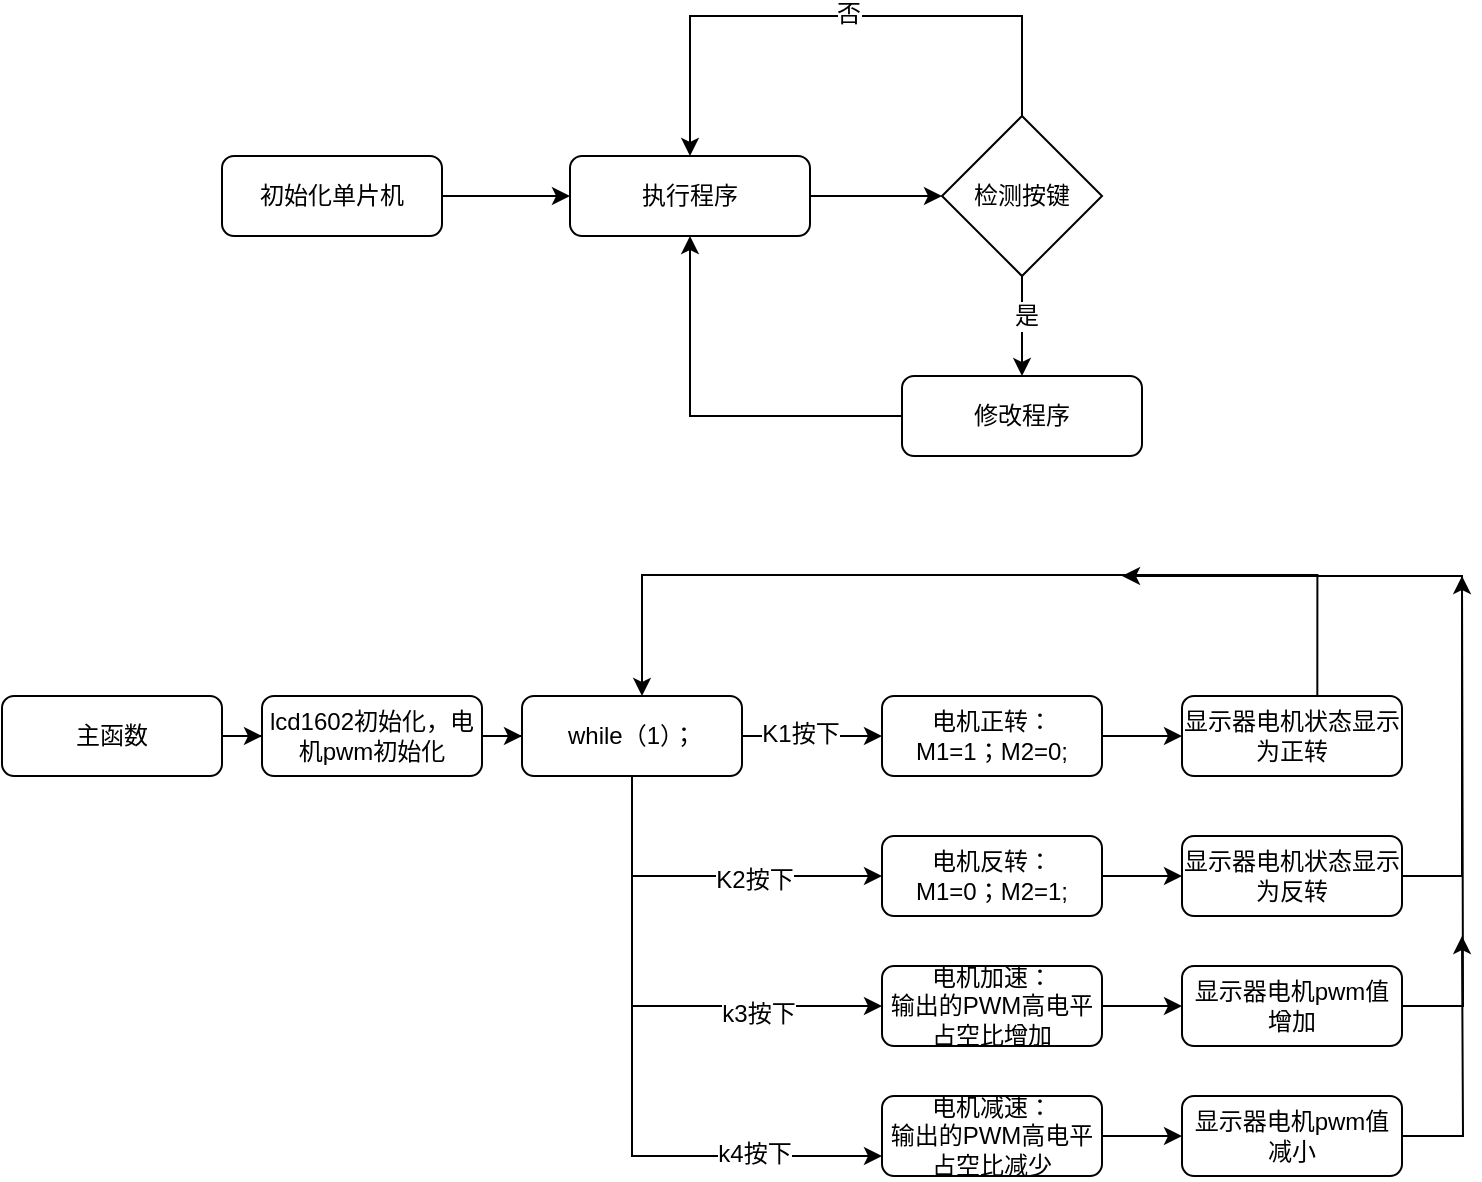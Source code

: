 <mxfile version="22.1.7" type="github">
  <diagram id="C5RBs43oDa-KdzZeNtuy" name="Page-1">
    <mxGraphModel dx="1068" dy="485" grid="1" gridSize="10" guides="1" tooltips="1" connect="1" arrows="1" fold="1" page="1" pageScale="1" pageWidth="827" pageHeight="1169" math="0" shadow="0">
      <root>
        <mxCell id="WIyWlLk6GJQsqaUBKTNV-0" />
        <mxCell id="WIyWlLk6GJQsqaUBKTNV-1" parent="WIyWlLk6GJQsqaUBKTNV-0" />
        <mxCell id="c--17YrX7enodXzAXU3D-16" value="" style="edgeStyle=orthogonalEdgeStyle;rounded=0;orthogonalLoop=1;jettySize=auto;html=1;" edge="1" parent="WIyWlLk6GJQsqaUBKTNV-1" source="WIyWlLk6GJQsqaUBKTNV-3" target="c--17YrX7enodXzAXU3D-15">
          <mxGeometry relative="1" as="geometry" />
        </mxCell>
        <mxCell id="WIyWlLk6GJQsqaUBKTNV-3" value="初始化单片机" style="rounded=1;whiteSpace=wrap;html=1;fontSize=12;glass=0;strokeWidth=1;shadow=0;" parent="WIyWlLk6GJQsqaUBKTNV-1" vertex="1">
          <mxGeometry x="130" y="180" width="110" height="40" as="geometry" />
        </mxCell>
        <mxCell id="c--17YrX7enodXzAXU3D-30" value="" style="edgeStyle=orthogonalEdgeStyle;rounded=0;orthogonalLoop=1;jettySize=auto;html=1;fontFamily=Helvetica;fontSize=12;fontColor=default;" edge="1" parent="WIyWlLk6GJQsqaUBKTNV-1" source="c--17YrX7enodXzAXU3D-12" target="c--17YrX7enodXzAXU3D-22">
          <mxGeometry relative="1" as="geometry" />
        </mxCell>
        <mxCell id="c--17YrX7enodXzAXU3D-31" value="是" style="edgeLabel;html=1;align=center;verticalAlign=middle;resizable=0;points=[];fontSize=12;fontFamily=Helvetica;fontColor=default;" vertex="1" connectable="0" parent="c--17YrX7enodXzAXU3D-30">
          <mxGeometry x="-0.196" y="2" relative="1" as="geometry">
            <mxPoint as="offset" />
          </mxGeometry>
        </mxCell>
        <mxCell id="c--17YrX7enodXzAXU3D-38" style="edgeStyle=orthogonalEdgeStyle;rounded=0;orthogonalLoop=1;jettySize=auto;html=1;entryX=0.5;entryY=0;entryDx=0;entryDy=0;fontFamily=Helvetica;fontSize=12;fontColor=default;" edge="1" parent="WIyWlLk6GJQsqaUBKTNV-1" source="c--17YrX7enodXzAXU3D-12" target="c--17YrX7enodXzAXU3D-15">
          <mxGeometry relative="1" as="geometry">
            <Array as="points">
              <mxPoint x="530" y="110" />
              <mxPoint x="364" y="110" />
            </Array>
          </mxGeometry>
        </mxCell>
        <mxCell id="c--17YrX7enodXzAXU3D-39" value="否" style="edgeLabel;html=1;align=center;verticalAlign=middle;resizable=0;points=[];fontSize=12;fontFamily=Helvetica;fontColor=default;" vertex="1" connectable="0" parent="c--17YrX7enodXzAXU3D-38">
          <mxGeometry x="-0.038" y="-1" relative="1" as="geometry">
            <mxPoint as="offset" />
          </mxGeometry>
        </mxCell>
        <mxCell id="c--17YrX7enodXzAXU3D-12" value="检测按键" style="rhombus;whiteSpace=wrap;html=1;" vertex="1" parent="WIyWlLk6GJQsqaUBKTNV-1">
          <mxGeometry x="490" y="160" width="80" height="80" as="geometry" />
        </mxCell>
        <mxCell id="c--17YrX7enodXzAXU3D-19" value="" style="edgeStyle=orthogonalEdgeStyle;rounded=0;orthogonalLoop=1;jettySize=auto;html=1;" edge="1" parent="WIyWlLk6GJQsqaUBKTNV-1" source="c--17YrX7enodXzAXU3D-15" target="c--17YrX7enodXzAXU3D-12">
          <mxGeometry relative="1" as="geometry" />
        </mxCell>
        <mxCell id="c--17YrX7enodXzAXU3D-15" value="执行程序" style="rounded=1;whiteSpace=wrap;html=1;fontSize=12;glass=0;strokeWidth=1;shadow=0;" vertex="1" parent="WIyWlLk6GJQsqaUBKTNV-1">
          <mxGeometry x="304" y="180" width="120" height="40" as="geometry" />
        </mxCell>
        <mxCell id="c--17YrX7enodXzAXU3D-36" style="edgeStyle=orthogonalEdgeStyle;rounded=0;orthogonalLoop=1;jettySize=auto;html=1;entryX=0.5;entryY=1;entryDx=0;entryDy=0;fontFamily=Helvetica;fontSize=12;fontColor=default;" edge="1" parent="WIyWlLk6GJQsqaUBKTNV-1" source="c--17YrX7enodXzAXU3D-22" target="c--17YrX7enodXzAXU3D-15">
          <mxGeometry relative="1" as="geometry" />
        </mxCell>
        <mxCell id="c--17YrX7enodXzAXU3D-22" value="修改程序" style="rounded=1;whiteSpace=wrap;html=1;fontSize=12;glass=0;strokeWidth=1;shadow=0;" vertex="1" parent="WIyWlLk6GJQsqaUBKTNV-1">
          <mxGeometry x="470" y="290" width="120" height="40" as="geometry" />
        </mxCell>
        <mxCell id="c--17YrX7enodXzAXU3D-42" value="" style="edgeStyle=orthogonalEdgeStyle;rounded=0;orthogonalLoop=1;jettySize=auto;html=1;fontFamily=Helvetica;fontSize=12;fontColor=default;" edge="1" parent="WIyWlLk6GJQsqaUBKTNV-1" source="c--17YrX7enodXzAXU3D-40" target="c--17YrX7enodXzAXU3D-41">
          <mxGeometry relative="1" as="geometry" />
        </mxCell>
        <mxCell id="c--17YrX7enodXzAXU3D-40" value="主函数" style="rounded=1;whiteSpace=wrap;html=1;fontSize=12;glass=0;strokeWidth=1;shadow=0;" vertex="1" parent="WIyWlLk6GJQsqaUBKTNV-1">
          <mxGeometry x="20" y="450" width="110" height="40" as="geometry" />
        </mxCell>
        <mxCell id="c--17YrX7enodXzAXU3D-44" value="" style="edgeStyle=orthogonalEdgeStyle;rounded=0;orthogonalLoop=1;jettySize=auto;html=1;fontFamily=Helvetica;fontSize=12;fontColor=default;" edge="1" parent="WIyWlLk6GJQsqaUBKTNV-1" source="c--17YrX7enodXzAXU3D-41" target="c--17YrX7enodXzAXU3D-43">
          <mxGeometry relative="1" as="geometry" />
        </mxCell>
        <mxCell id="c--17YrX7enodXzAXU3D-41" value="lcd1602初始化，电机pwm初始化" style="rounded=1;whiteSpace=wrap;html=1;fontSize=12;glass=0;strokeWidth=1;shadow=0;" vertex="1" parent="WIyWlLk6GJQsqaUBKTNV-1">
          <mxGeometry x="150" y="450" width="110" height="40" as="geometry" />
        </mxCell>
        <mxCell id="c--17YrX7enodXzAXU3D-54" value="" style="edgeStyle=orthogonalEdgeStyle;rounded=0;orthogonalLoop=1;jettySize=auto;html=1;fontFamily=Helvetica;fontSize=12;fontColor=default;" edge="1" parent="WIyWlLk6GJQsqaUBKTNV-1" source="c--17YrX7enodXzAXU3D-43" target="c--17YrX7enodXzAXU3D-53">
          <mxGeometry relative="1" as="geometry" />
        </mxCell>
        <mxCell id="c--17YrX7enodXzAXU3D-55" value="K1按下" style="edgeLabel;html=1;align=center;verticalAlign=middle;resizable=0;points=[];fontSize=12;fontFamily=Helvetica;fontColor=default;" vertex="1" connectable="0" parent="c--17YrX7enodXzAXU3D-54">
          <mxGeometry x="-0.167" y="1" relative="1" as="geometry">
            <mxPoint as="offset" />
          </mxGeometry>
        </mxCell>
        <mxCell id="c--17YrX7enodXzAXU3D-62" style="edgeStyle=orthogonalEdgeStyle;rounded=0;orthogonalLoop=1;jettySize=auto;html=1;entryX=0;entryY=0.75;entryDx=0;entryDy=0;fontFamily=Helvetica;fontSize=12;fontColor=default;" edge="1" parent="WIyWlLk6GJQsqaUBKTNV-1">
          <mxGeometry relative="1" as="geometry">
            <mxPoint x="335" y="480" as="sourcePoint" />
            <mxPoint x="460" y="540" as="targetPoint" />
            <Array as="points">
              <mxPoint x="335" y="540" />
            </Array>
          </mxGeometry>
        </mxCell>
        <mxCell id="c--17YrX7enodXzAXU3D-63" value="K2按下" style="edgeLabel;html=1;align=center;verticalAlign=middle;resizable=0;points=[];fontSize=12;fontFamily=Helvetica;fontColor=default;" vertex="1" connectable="0" parent="c--17YrX7enodXzAXU3D-62">
          <mxGeometry x="0.308" y="-2" relative="1" as="geometry">
            <mxPoint as="offset" />
          </mxGeometry>
        </mxCell>
        <mxCell id="c--17YrX7enodXzAXU3D-68" style="edgeStyle=orthogonalEdgeStyle;rounded=0;orthogonalLoop=1;jettySize=auto;html=1;entryX=0;entryY=0.5;entryDx=0;entryDy=0;fontFamily=Helvetica;fontSize=12;fontColor=default;" edge="1" parent="WIyWlLk6GJQsqaUBKTNV-1" source="c--17YrX7enodXzAXU3D-43" target="c--17YrX7enodXzAXU3D-67">
          <mxGeometry relative="1" as="geometry">
            <Array as="points">
              <mxPoint x="335" y="605" />
            </Array>
          </mxGeometry>
        </mxCell>
        <mxCell id="c--17YrX7enodXzAXU3D-77" value="k3按下" style="edgeLabel;html=1;align=center;verticalAlign=middle;resizable=0;points=[];fontSize=12;fontFamily=Helvetica;fontColor=default;" vertex="1" connectable="0" parent="c--17YrX7enodXzAXU3D-68">
          <mxGeometry x="0.478" y="-4" relative="1" as="geometry">
            <mxPoint as="offset" />
          </mxGeometry>
        </mxCell>
        <mxCell id="c--17YrX7enodXzAXU3D-74" style="edgeStyle=orthogonalEdgeStyle;rounded=0;orthogonalLoop=1;jettySize=auto;html=1;entryX=0;entryY=0.75;entryDx=0;entryDy=0;fontFamily=Helvetica;fontSize=12;fontColor=default;" edge="1" parent="WIyWlLk6GJQsqaUBKTNV-1" source="c--17YrX7enodXzAXU3D-43" target="c--17YrX7enodXzAXU3D-73">
          <mxGeometry relative="1" as="geometry">
            <Array as="points">
              <mxPoint x="335" y="680" />
            </Array>
          </mxGeometry>
        </mxCell>
        <mxCell id="c--17YrX7enodXzAXU3D-75" value="k4按下" style="edgeLabel;html=1;align=center;verticalAlign=middle;resizable=0;points=[];fontSize=12;fontFamily=Helvetica;fontColor=default;" vertex="1" connectable="0" parent="c--17YrX7enodXzAXU3D-74">
          <mxGeometry x="0.592" y="1" relative="1" as="geometry">
            <mxPoint as="offset" />
          </mxGeometry>
        </mxCell>
        <mxCell id="c--17YrX7enodXzAXU3D-43" value="while（1）；" style="rounded=1;whiteSpace=wrap;html=1;fontSize=12;glass=0;strokeWidth=1;shadow=0;" vertex="1" parent="WIyWlLk6GJQsqaUBKTNV-1">
          <mxGeometry x="280" y="450" width="110" height="40" as="geometry" />
        </mxCell>
        <mxCell id="c--17YrX7enodXzAXU3D-57" value="" style="edgeStyle=orthogonalEdgeStyle;rounded=0;orthogonalLoop=1;jettySize=auto;html=1;fontFamily=Helvetica;fontSize=12;fontColor=default;" edge="1" parent="WIyWlLk6GJQsqaUBKTNV-1" source="c--17YrX7enodXzAXU3D-53" target="c--17YrX7enodXzAXU3D-56">
          <mxGeometry relative="1" as="geometry" />
        </mxCell>
        <mxCell id="c--17YrX7enodXzAXU3D-53" value="电机正转：&lt;br&gt;M1=1；M2=0;" style="rounded=1;whiteSpace=wrap;html=1;fontSize=12;glass=0;strokeWidth=1;shadow=0;" vertex="1" parent="WIyWlLk6GJQsqaUBKTNV-1">
          <mxGeometry x="460" y="450" width="110" height="40" as="geometry" />
        </mxCell>
        <mxCell id="c--17YrX7enodXzAXU3D-56" value="显示器电机状态显示为正转" style="rounded=1;whiteSpace=wrap;html=1;fontSize=12;glass=0;strokeWidth=1;shadow=0;" vertex="1" parent="WIyWlLk6GJQsqaUBKTNV-1">
          <mxGeometry x="610" y="450" width="110" height="40" as="geometry" />
        </mxCell>
        <mxCell id="c--17YrX7enodXzAXU3D-59" style="edgeStyle=orthogonalEdgeStyle;rounded=0;orthogonalLoop=1;jettySize=auto;html=1;entryX=0.43;entryY=0.013;entryDx=0;entryDy=0;entryPerimeter=0;fontFamily=Helvetica;fontSize=12;fontColor=default;" edge="1" parent="WIyWlLk6GJQsqaUBKTNV-1">
          <mxGeometry relative="1" as="geometry">
            <mxPoint x="677.666" y="449.48" as="sourcePoint" />
            <mxPoint x="340.0" y="450" as="targetPoint" />
            <Array as="points">
              <mxPoint x="677.7" y="389.48" />
              <mxPoint x="339.7" y="389.48" />
            </Array>
          </mxGeometry>
        </mxCell>
        <mxCell id="c--17YrX7enodXzAXU3D-65" value="" style="edgeStyle=orthogonalEdgeStyle;rounded=0;orthogonalLoop=1;jettySize=auto;html=1;fontFamily=Helvetica;fontSize=12;fontColor=default;" edge="1" parent="WIyWlLk6GJQsqaUBKTNV-1" source="c--17YrX7enodXzAXU3D-61" target="c--17YrX7enodXzAXU3D-64">
          <mxGeometry relative="1" as="geometry" />
        </mxCell>
        <mxCell id="c--17YrX7enodXzAXU3D-61" value="电机反转：&lt;br&gt;M1=0；M2=1;" style="rounded=1;whiteSpace=wrap;html=1;fontSize=12;glass=0;strokeWidth=1;shadow=0;" vertex="1" parent="WIyWlLk6GJQsqaUBKTNV-1">
          <mxGeometry x="460" y="520" width="110" height="40" as="geometry" />
        </mxCell>
        <mxCell id="c--17YrX7enodXzAXU3D-66" style="edgeStyle=orthogonalEdgeStyle;rounded=0;orthogonalLoop=1;jettySize=auto;html=1;fontFamily=Helvetica;fontSize=12;fontColor=default;" edge="1" parent="WIyWlLk6GJQsqaUBKTNV-1" source="c--17YrX7enodXzAXU3D-64">
          <mxGeometry relative="1" as="geometry">
            <mxPoint x="580" y="390" as="targetPoint" />
            <Array as="points">
              <mxPoint x="750" y="540" />
              <mxPoint x="750" y="390" />
            </Array>
          </mxGeometry>
        </mxCell>
        <mxCell id="c--17YrX7enodXzAXU3D-64" value="显示器电机状态显示为反转" style="rounded=1;whiteSpace=wrap;html=1;fontSize=12;glass=0;strokeWidth=1;shadow=0;" vertex="1" parent="WIyWlLk6GJQsqaUBKTNV-1">
          <mxGeometry x="610" y="520" width="110" height="40" as="geometry" />
        </mxCell>
        <mxCell id="c--17YrX7enodXzAXU3D-71" value="" style="edgeStyle=orthogonalEdgeStyle;rounded=0;orthogonalLoop=1;jettySize=auto;html=1;fontFamily=Helvetica;fontSize=12;fontColor=default;" edge="1" parent="WIyWlLk6GJQsqaUBKTNV-1" source="c--17YrX7enodXzAXU3D-67" target="c--17YrX7enodXzAXU3D-70">
          <mxGeometry relative="1" as="geometry" />
        </mxCell>
        <mxCell id="c--17YrX7enodXzAXU3D-67" value="电机加速：&lt;br&gt;输出的PWM高电平占空比增加" style="rounded=1;whiteSpace=wrap;html=1;fontSize=12;glass=0;strokeWidth=1;shadow=0;" vertex="1" parent="WIyWlLk6GJQsqaUBKTNV-1">
          <mxGeometry x="460" y="585" width="110" height="40" as="geometry" />
        </mxCell>
        <mxCell id="c--17YrX7enodXzAXU3D-72" style="edgeStyle=orthogonalEdgeStyle;rounded=0;orthogonalLoop=1;jettySize=auto;html=1;fontFamily=Helvetica;fontSize=12;fontColor=default;" edge="1" parent="WIyWlLk6GJQsqaUBKTNV-1" source="c--17YrX7enodXzAXU3D-70">
          <mxGeometry relative="1" as="geometry">
            <mxPoint x="750.0" y="390" as="targetPoint" />
          </mxGeometry>
        </mxCell>
        <mxCell id="c--17YrX7enodXzAXU3D-70" value="显示器电机pwm值增加" style="rounded=1;whiteSpace=wrap;html=1;fontSize=12;glass=0;strokeWidth=1;shadow=0;" vertex="1" parent="WIyWlLk6GJQsqaUBKTNV-1">
          <mxGeometry x="610" y="585" width="110" height="40" as="geometry" />
        </mxCell>
        <mxCell id="c--17YrX7enodXzAXU3D-79" value="" style="edgeStyle=orthogonalEdgeStyle;rounded=0;orthogonalLoop=1;jettySize=auto;html=1;fontFamily=Helvetica;fontSize=12;fontColor=default;" edge="1" parent="WIyWlLk6GJQsqaUBKTNV-1" source="c--17YrX7enodXzAXU3D-73" target="c--17YrX7enodXzAXU3D-78">
          <mxGeometry relative="1" as="geometry" />
        </mxCell>
        <mxCell id="c--17YrX7enodXzAXU3D-73" value="电机减速：&lt;br&gt;输出的PWM高电平占空比减少" style="rounded=1;whiteSpace=wrap;html=1;fontSize=12;glass=0;strokeWidth=1;shadow=0;" vertex="1" parent="WIyWlLk6GJQsqaUBKTNV-1">
          <mxGeometry x="460" y="650" width="110" height="40" as="geometry" />
        </mxCell>
        <mxCell id="c--17YrX7enodXzAXU3D-81" style="edgeStyle=orthogonalEdgeStyle;rounded=0;orthogonalLoop=1;jettySize=auto;html=1;fontFamily=Helvetica;fontSize=12;fontColor=default;" edge="1" parent="WIyWlLk6GJQsqaUBKTNV-1" source="c--17YrX7enodXzAXU3D-78">
          <mxGeometry relative="1" as="geometry">
            <mxPoint x="750" y="570" as="targetPoint" />
          </mxGeometry>
        </mxCell>
        <mxCell id="c--17YrX7enodXzAXU3D-78" value="显示器电机pwm值减小" style="rounded=1;whiteSpace=wrap;html=1;fontSize=12;glass=0;strokeWidth=1;shadow=0;" vertex="1" parent="WIyWlLk6GJQsqaUBKTNV-1">
          <mxGeometry x="610" y="650" width="110" height="40" as="geometry" />
        </mxCell>
      </root>
    </mxGraphModel>
  </diagram>
</mxfile>
